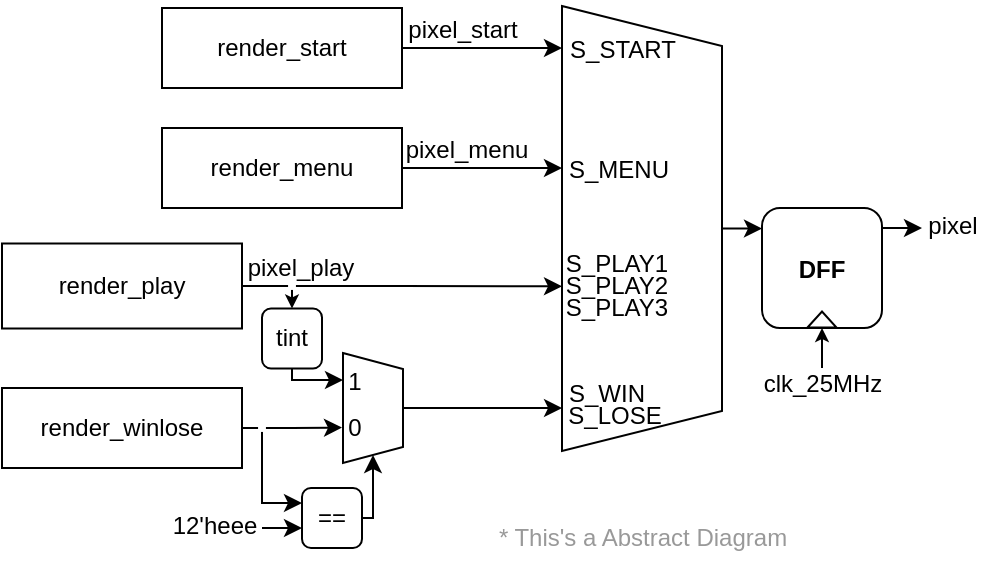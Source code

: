 <mxfile version="25.0.2">
  <diagram name="Page-1" id="dILYRepsp4MGQZmpo2QV">
    <mxGraphModel dx="662" dy="479" grid="1" gridSize="10" guides="1" tooltips="1" connect="1" arrows="1" fold="1" page="1" pageScale="1" pageWidth="1920" pageHeight="1200" math="0" shadow="0">
      <root>
        <mxCell id="0" />
        <mxCell id="1" parent="0" />
        <mxCell id="nyjNfG7oiaXP6KOqMfzz-40" style="edgeStyle=orthogonalEdgeStyle;rounded=0;orthogonalLoop=1;jettySize=auto;html=1;exitX=0.5;exitY=0;exitDx=0;exitDy=0;" edge="1" parent="1" source="nyjNfG7oiaXP6KOqMfzz-1">
          <mxGeometry relative="1" as="geometry">
            <mxPoint x="420" y="150.375" as="targetPoint" />
          </mxGeometry>
        </mxCell>
        <mxCell id="nyjNfG7oiaXP6KOqMfzz-1" value="" style="shape=trapezoid;perimeter=trapezoidPerimeter;whiteSpace=wrap;html=1;fixedSize=1;rotation=90;" vertex="1" parent="1">
          <mxGeometry x="248.75" y="110.25" width="222.5" height="80" as="geometry" />
        </mxCell>
        <mxCell id="nyjNfG7oiaXP6KOqMfzz-6" style="edgeStyle=orthogonalEdgeStyle;rounded=0;orthogonalLoop=1;jettySize=auto;html=1;exitX=1;exitY=0.5;exitDx=0;exitDy=0;" edge="1" parent="1" source="nyjNfG7oiaXP6KOqMfzz-2">
          <mxGeometry relative="1" as="geometry">
            <mxPoint x="320.0" y="60" as="targetPoint" />
          </mxGeometry>
        </mxCell>
        <mxCell id="nyjNfG7oiaXP6KOqMfzz-2" value="render_start" style="rounded=0;whiteSpace=wrap;html=1;absoluteArcSize=0;arcSize=12;" vertex="1" parent="1">
          <mxGeometry x="120" y="40" width="120" height="40" as="geometry" />
        </mxCell>
        <mxCell id="nyjNfG7oiaXP6KOqMfzz-7" style="edgeStyle=orthogonalEdgeStyle;rounded=0;orthogonalLoop=1;jettySize=auto;html=1;exitX=1;exitY=0.5;exitDx=0;exitDy=0;" edge="1" parent="1" source="nyjNfG7oiaXP6KOqMfzz-3">
          <mxGeometry relative="1" as="geometry">
            <mxPoint x="320.0" y="120" as="targetPoint" />
          </mxGeometry>
        </mxCell>
        <mxCell id="nyjNfG7oiaXP6KOqMfzz-3" value="render_menu" style="rounded=0;whiteSpace=wrap;html=1;" vertex="1" parent="1">
          <mxGeometry x="120" y="100" width="120" height="40" as="geometry" />
        </mxCell>
        <mxCell id="nyjNfG7oiaXP6KOqMfzz-4" value="render_play" style="rounded=0;whiteSpace=wrap;html=1;" vertex="1" parent="1">
          <mxGeometry x="40" y="157.75" width="120" height="42.5" as="geometry" />
        </mxCell>
        <mxCell id="nyjNfG7oiaXP6KOqMfzz-24" style="edgeStyle=orthogonalEdgeStyle;rounded=0;orthogonalLoop=1;jettySize=auto;html=1;exitX=1;exitY=0.5;exitDx=0;exitDy=0;" edge="1" parent="1" source="nyjNfG7oiaXP6KOqMfzz-5">
          <mxGeometry relative="1" as="geometry">
            <mxPoint x="210" y="249.81" as="targetPoint" />
          </mxGeometry>
        </mxCell>
        <mxCell id="nyjNfG7oiaXP6KOqMfzz-29" style="edgeStyle=orthogonalEdgeStyle;rounded=0;orthogonalLoop=1;jettySize=auto;html=1;exitX=1;exitY=0.5;exitDx=0;exitDy=0;entryX=0;entryY=0.25;entryDx=0;entryDy=0;" edge="1" parent="1" source="nyjNfG7oiaXP6KOqMfzz-5" target="nyjNfG7oiaXP6KOqMfzz-27">
          <mxGeometry relative="1" as="geometry">
            <Array as="points">
              <mxPoint x="170" y="250" />
              <mxPoint x="170" y="288" />
            </Array>
          </mxGeometry>
        </mxCell>
        <mxCell id="nyjNfG7oiaXP6KOqMfzz-5" value="render_winlose" style="rounded=0;whiteSpace=wrap;html=1;" vertex="1" parent="1">
          <mxGeometry x="40" y="230" width="120" height="40" as="geometry" />
        </mxCell>
        <mxCell id="nyjNfG7oiaXP6KOqMfzz-8" style="edgeStyle=orthogonalEdgeStyle;rounded=0;orthogonalLoop=1;jettySize=auto;html=1;exitX=1;exitY=0.5;exitDx=0;exitDy=0;entryX=0.63;entryY=1;entryDx=0;entryDy=0;entryPerimeter=0;" edge="1" parent="1" source="nyjNfG7oiaXP6KOqMfzz-4" target="nyjNfG7oiaXP6KOqMfzz-1">
          <mxGeometry relative="1" as="geometry" />
        </mxCell>
        <mxCell id="nyjNfG7oiaXP6KOqMfzz-15" value="S_PLAY3" style="text;html=1;align=center;verticalAlign=middle;resizable=0;points=[];autosize=1;strokeColor=none;fillColor=none;" vertex="1" parent="1">
          <mxGeometry x="312" y="175" width="70" height="30" as="geometry" />
        </mxCell>
        <mxCell id="nyjNfG7oiaXP6KOqMfzz-11" value="S_START" style="text;html=1;align=center;verticalAlign=middle;resizable=0;points=[];autosize=1;strokeColor=none;fillColor=none;" vertex="1" parent="1">
          <mxGeometry x="310" y="46" width="80" height="30" as="geometry" />
        </mxCell>
        <mxCell id="nyjNfG7oiaXP6KOqMfzz-12" value="S_MENU" style="text;html=1;align=center;verticalAlign=middle;resizable=0;points=[];autosize=1;strokeColor=none;fillColor=none;" vertex="1" parent="1">
          <mxGeometry x="313" y="106" width="70" height="30" as="geometry" />
        </mxCell>
        <mxCell id="nyjNfG7oiaXP6KOqMfzz-13" value="S_PLAY2" style="text;html=1;align=center;verticalAlign=middle;resizable=0;points=[];autosize=1;strokeColor=none;fillColor=none;" vertex="1" parent="1">
          <mxGeometry x="312" y="164" width="70" height="30" as="geometry" />
        </mxCell>
        <mxCell id="nyjNfG7oiaXP6KOqMfzz-16" value="S_PLAY1" style="text;html=1;align=center;verticalAlign=middle;resizable=0;points=[];autosize=1;strokeColor=none;fillColor=none;" vertex="1" parent="1">
          <mxGeometry x="312" y="153" width="70" height="30" as="geometry" />
        </mxCell>
        <mxCell id="nyjNfG7oiaXP6KOqMfzz-14" value="S_WIN" style="text;html=1;align=center;verticalAlign=middle;resizable=0;points=[];autosize=1;strokeColor=none;fillColor=none;" vertex="1" parent="1">
          <mxGeometry x="312" y="218" width="60" height="30" as="geometry" />
        </mxCell>
        <mxCell id="nyjNfG7oiaXP6KOqMfzz-17" value="S_LOSE" style="text;html=1;align=center;verticalAlign=middle;resizable=0;points=[];autosize=1;strokeColor=none;fillColor=none;" vertex="1" parent="1">
          <mxGeometry x="311" y="229" width="70" height="30" as="geometry" />
        </mxCell>
        <mxCell id="nyjNfG7oiaXP6KOqMfzz-18" value="pixel_start" style="text;html=1;align=center;verticalAlign=middle;resizable=0;points=[];autosize=1;strokeColor=none;fillColor=none;" vertex="1" parent="1">
          <mxGeometry x="230" y="36" width="80" height="30" as="geometry" />
        </mxCell>
        <mxCell id="nyjNfG7oiaXP6KOqMfzz-19" value="pixel_menu" style="text;html=1;align=center;verticalAlign=middle;resizable=0;points=[];autosize=1;strokeColor=none;fillColor=none;" vertex="1" parent="1">
          <mxGeometry x="232" y="96" width="80" height="30" as="geometry" />
        </mxCell>
        <mxCell id="nyjNfG7oiaXP6KOqMfzz-20" value="pixel_play" style="text;html=1;align=center;verticalAlign=middle;resizable=0;points=[];autosize=1;strokeColor=none;fillColor=none;" vertex="1" parent="1">
          <mxGeometry x="149" y="155" width="80" height="30" as="geometry" />
        </mxCell>
        <mxCell id="nyjNfG7oiaXP6KOqMfzz-23" value="" style="shape=trapezoid;perimeter=trapezoidPerimeter;whiteSpace=wrap;html=1;fixedSize=1;rotation=90;size=8;" vertex="1" parent="1">
          <mxGeometry x="198" y="225" width="55" height="30" as="geometry" />
        </mxCell>
        <mxCell id="nyjNfG7oiaXP6KOqMfzz-26" style="edgeStyle=orthogonalEdgeStyle;rounded=0;orthogonalLoop=1;jettySize=auto;html=1;exitX=0.5;exitY=0;exitDx=0;exitDy=0;entryX=0.129;entryY=0.367;entryDx=0;entryDy=0;entryPerimeter=0;" edge="1" parent="1" source="nyjNfG7oiaXP6KOqMfzz-23" target="nyjNfG7oiaXP6KOqMfzz-17">
          <mxGeometry relative="1" as="geometry" />
        </mxCell>
        <mxCell id="nyjNfG7oiaXP6KOqMfzz-28" style="edgeStyle=orthogonalEdgeStyle;rounded=0;orthogonalLoop=1;jettySize=auto;html=1;exitX=1;exitY=0.5;exitDx=0;exitDy=0;entryX=1;entryY=0.5;entryDx=0;entryDy=0;" edge="1" parent="1" source="nyjNfG7oiaXP6KOqMfzz-27" target="nyjNfG7oiaXP6KOqMfzz-23">
          <mxGeometry relative="1" as="geometry" />
        </mxCell>
        <mxCell id="nyjNfG7oiaXP6KOqMfzz-27" value="==" style="rounded=1;whiteSpace=wrap;html=1;" vertex="1" parent="1">
          <mxGeometry x="190" y="280" width="30" height="30" as="geometry" />
        </mxCell>
        <mxCell id="nyjNfG7oiaXP6KOqMfzz-30" value="" style="endArrow=classic;html=1;rounded=0;" edge="1" parent="1">
          <mxGeometry width="50" height="50" relative="1" as="geometry">
            <mxPoint x="170" y="300" as="sourcePoint" />
            <mxPoint x="190" y="300" as="targetPoint" />
          </mxGeometry>
        </mxCell>
        <mxCell id="nyjNfG7oiaXP6KOqMfzz-31" value="12&#39;heee" style="text;html=1;align=center;verticalAlign=middle;resizable=0;points=[];autosize=1;strokeColor=none;fillColor=none;" vertex="1" parent="1">
          <mxGeometry x="111" y="284" width="70" height="30" as="geometry" />
        </mxCell>
        <mxCell id="nyjNfG7oiaXP6KOqMfzz-33" style="edgeStyle=orthogonalEdgeStyle;rounded=0;orthogonalLoop=1;jettySize=auto;html=1;exitX=0.5;exitY=1;exitDx=0;exitDy=0;entryX=0.25;entryY=1;entryDx=0;entryDy=0;" edge="1" parent="1" source="nyjNfG7oiaXP6KOqMfzz-32" target="nyjNfG7oiaXP6KOqMfzz-23">
          <mxGeometry relative="1" as="geometry">
            <Array as="points">
              <mxPoint x="185" y="226" />
              <mxPoint x="211" y="226" />
            </Array>
          </mxGeometry>
        </mxCell>
        <mxCell id="nyjNfG7oiaXP6KOqMfzz-32" value="tint" style="rounded=1;whiteSpace=wrap;html=1;" vertex="1" parent="1">
          <mxGeometry x="170" y="190.25" width="30" height="30" as="geometry" />
        </mxCell>
        <mxCell id="nyjNfG7oiaXP6KOqMfzz-34" value="" style="endArrow=classic;html=1;rounded=0;entryX=0.5;entryY=0;entryDx=0;entryDy=0;endSize=4;" edge="1" parent="1" target="nyjNfG7oiaXP6KOqMfzz-32">
          <mxGeometry width="50" height="50" relative="1" as="geometry">
            <mxPoint x="185" y="179" as="sourcePoint" />
            <mxPoint x="250" y="200" as="targetPoint" />
          </mxGeometry>
        </mxCell>
        <mxCell id="nyjNfG7oiaXP6KOqMfzz-35" value="" style="ellipse;whiteSpace=wrap;html=1;aspect=fixed;fontFamily=Helvetica;fontSize=11;fontColor=default;labelBackgroundColor=default;fillColor=#FFFFFF;strokeColor=none;" vertex="1" parent="1">
          <mxGeometry x="183" y="177" width="4" height="4" as="geometry" />
        </mxCell>
        <mxCell id="nyjNfG7oiaXP6KOqMfzz-36" value="" style="ellipse;whiteSpace=wrap;html=1;aspect=fixed;fontFamily=Helvetica;fontSize=11;fontColor=default;labelBackgroundColor=default;fillColor=#FFFFFF;strokeColor=none;" vertex="1" parent="1">
          <mxGeometry x="168" y="248" width="4" height="4" as="geometry" />
        </mxCell>
        <mxCell id="nyjNfG7oiaXP6KOqMfzz-37" value="1" style="text;html=1;align=center;verticalAlign=middle;resizable=0;points=[];autosize=1;strokeColor=none;fillColor=none;" vertex="1" parent="1">
          <mxGeometry x="201" y="212" width="30" height="30" as="geometry" />
        </mxCell>
        <mxCell id="nyjNfG7oiaXP6KOqMfzz-38" value="0" style="text;html=1;align=center;verticalAlign=middle;resizable=0;points=[];autosize=1;strokeColor=none;fillColor=none;" vertex="1" parent="1">
          <mxGeometry x="201" y="235" width="30" height="30" as="geometry" />
        </mxCell>
        <mxCell id="nyjNfG7oiaXP6KOqMfzz-41" value="pixel" style="text;html=1;align=center;verticalAlign=middle;resizable=0;points=[];autosize=1;strokeColor=none;fillColor=none;" vertex="1" parent="1">
          <mxGeometry x="490" y="134.25" width="50" height="30" as="geometry" />
        </mxCell>
        <mxCell id="nyjNfG7oiaXP6KOqMfzz-42" value="* This&#39;s a Abstract Diagram" style="text;html=1;align=center;verticalAlign=middle;resizable=0;points=[];autosize=1;strokeColor=none;fillColor=none;fontColor=#999999;" vertex="1" parent="1">
          <mxGeometry x="275" y="290" width="170" height="30" as="geometry" />
        </mxCell>
        <mxCell id="nyjNfG7oiaXP6KOqMfzz-43" value="&lt;p style=&quot;line-height: 0%;&quot;&gt;&lt;b&gt;DFF&lt;/b&gt;&lt;/p&gt;&lt;p&gt;&lt;/p&gt;" style="rounded=1;whiteSpace=wrap;html=1;" vertex="1" parent="1">
          <mxGeometry x="420" y="140" width="60" height="60" as="geometry" />
        </mxCell>
        <mxCell id="nyjNfG7oiaXP6KOqMfzz-44" value="" style="triangle;whiteSpace=wrap;html=1;rotation=-90;" vertex="1" parent="1">
          <mxGeometry x="446" y="188.5" width="8" height="14.5" as="geometry" />
        </mxCell>
        <mxCell id="nyjNfG7oiaXP6KOqMfzz-45" value="D" style="text;html=1;align=center;verticalAlign=middle;resizable=0;points=[];autosize=1;strokeColor=none;fillColor=none;fontColor=#FFFFFF;connectable=0;allowArrows=0;fontSize=11;pointerEvents=1;" vertex="1" parent="1">
          <mxGeometry x="413" y="136" width="30" height="30" as="geometry" />
        </mxCell>
        <mxCell id="nyjNfG7oiaXP6KOqMfzz-46" value="Q" style="text;html=1;align=center;verticalAlign=middle;resizable=0;points=[];autosize=1;strokeColor=none;fillColor=none;fontColor=#FFFFFF;connectable=0;allowArrows=0;fontSize=11;pointerEvents=1;" vertex="1" parent="1">
          <mxGeometry x="457" y="136" width="30" height="30" as="geometry" />
        </mxCell>
        <mxCell id="nyjNfG7oiaXP6KOqMfzz-48" value="" style="endArrow=classic;html=1;rounded=0;strokeColor=default;align=center;verticalAlign=middle;fontFamily=Helvetica;fontSize=11;fontColor=default;labelBackgroundColor=none;autosize=1;resizable=0;edgeStyle=orthogonalEdgeStyle;endSize=4;" edge="1" parent="1">
          <mxGeometry width="50" height="50" relative="1" as="geometry">
            <mxPoint x="450" y="220" as="sourcePoint" />
            <mxPoint x="450" y="200" as="targetPoint" />
            <Array as="points">
              <mxPoint x="450" y="210" />
              <mxPoint x="450" y="210" />
            </Array>
          </mxGeometry>
        </mxCell>
        <mxCell id="nyjNfG7oiaXP6KOqMfzz-49" style="edgeStyle=orthogonalEdgeStyle;rounded=0;orthogonalLoop=1;jettySize=auto;html=1;exitX=0.5;exitY=0;exitDx=0;exitDy=0;" edge="1" parent="1">
          <mxGeometry relative="1" as="geometry">
            <mxPoint x="500" y="150.375" as="targetPoint" />
            <mxPoint x="480" y="150" as="sourcePoint" />
          </mxGeometry>
        </mxCell>
        <mxCell id="nyjNfG7oiaXP6KOqMfzz-50" value="clk_25MHz" style="text;html=1;align=center;verticalAlign=middle;resizable=0;points=[];autosize=1;strokeColor=none;fillColor=none;" vertex="1" parent="1">
          <mxGeometry x="410" y="213" width="80" height="30" as="geometry" />
        </mxCell>
      </root>
    </mxGraphModel>
  </diagram>
</mxfile>
